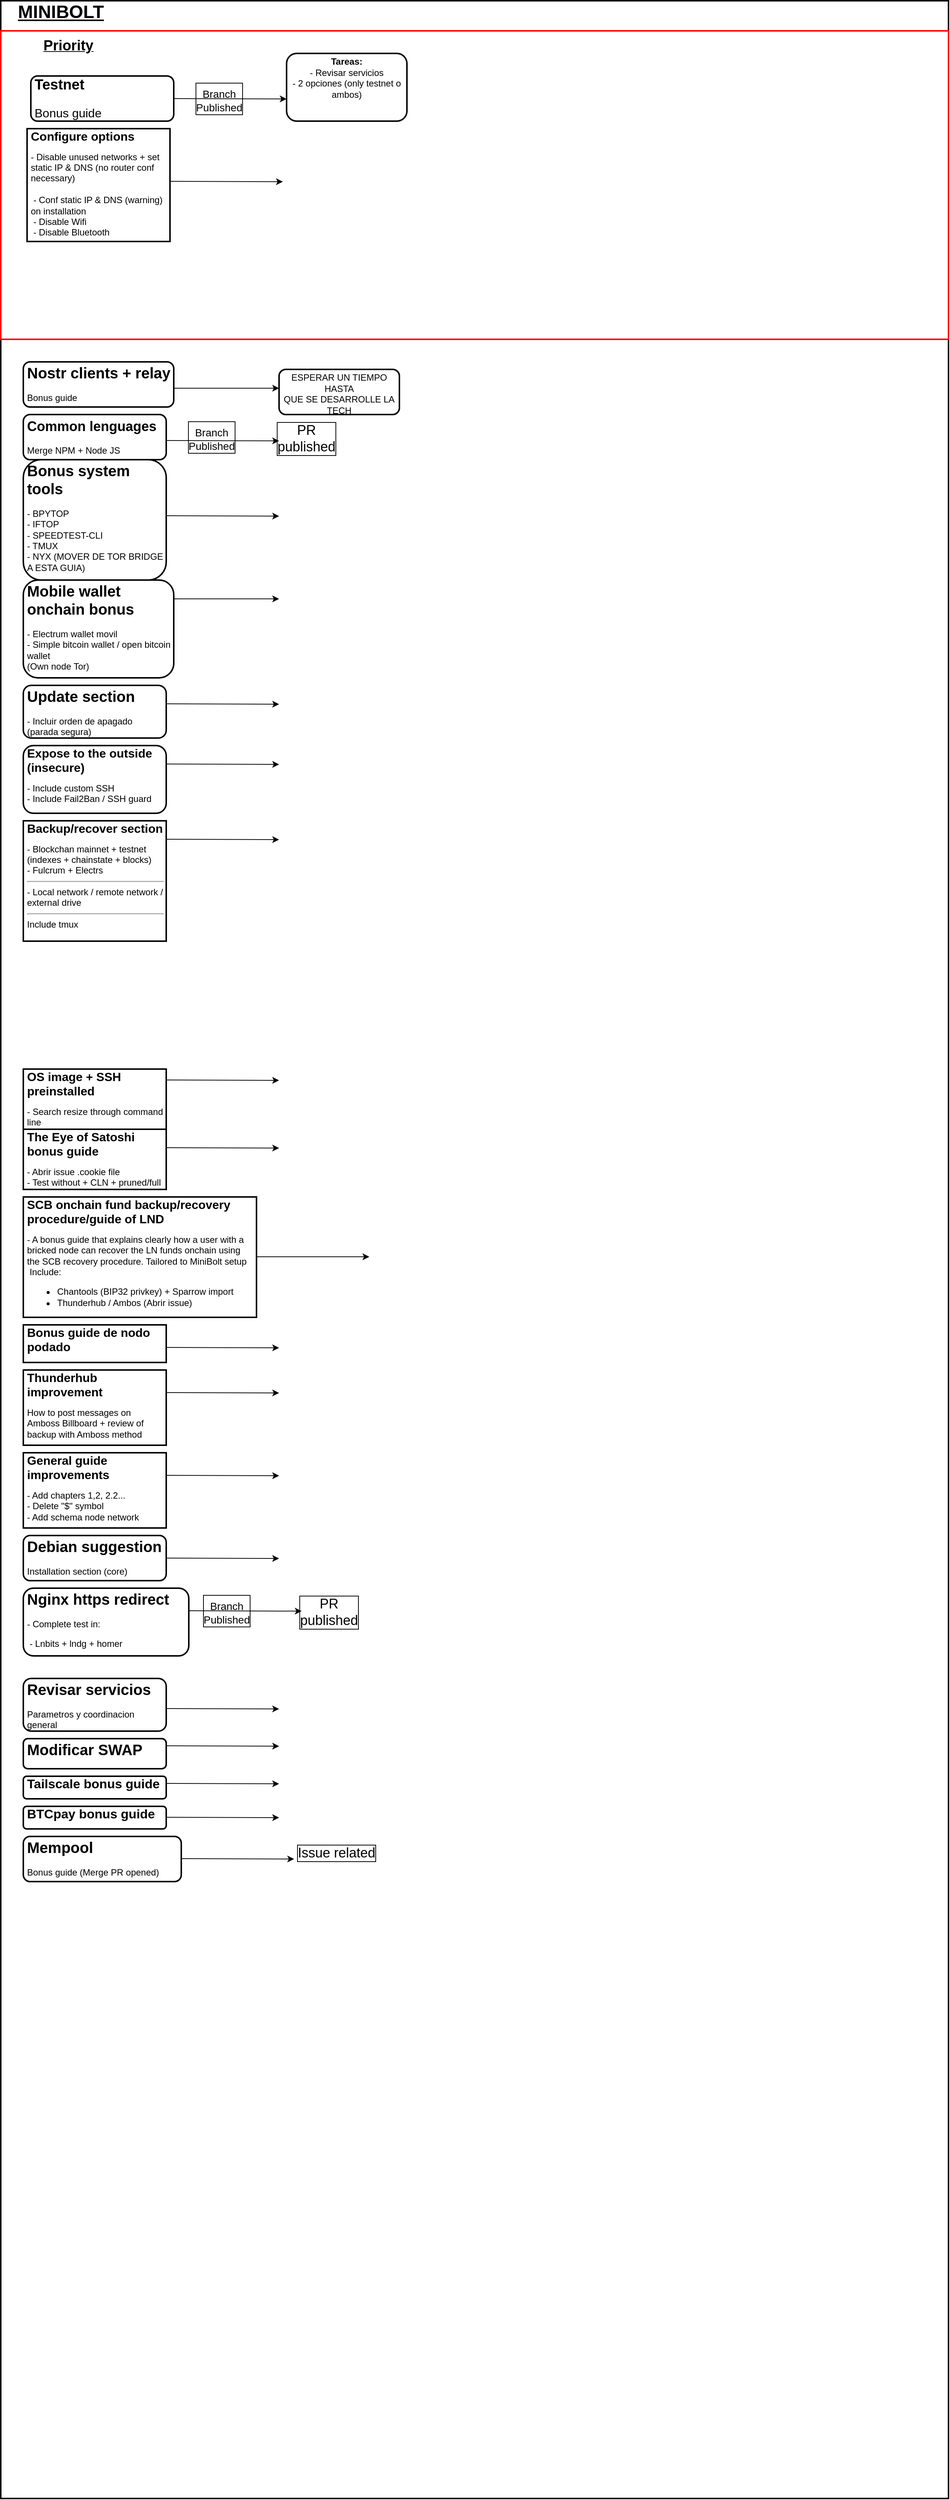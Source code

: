 <mxfile version="21.2.9" type="github">
  <diagram name="Page-1" id="XVAX3JMv7FcWVR3Oqlwc">
    <mxGraphModel dx="2537" dy="934" grid="1" gridSize="10" guides="1" tooltips="1" connect="1" arrows="1" fold="1" page="1" pageScale="1" pageWidth="850" pageHeight="1100" math="0" shadow="0">
      <root>
        <mxCell id="0" />
        <mxCell id="1" parent="0" />
        <mxCell id="p0ROdNJVEXc7yzIytJlv-1" value="" style="rounded=0;whiteSpace=wrap;html=1;strokeWidth=2;strokeColor=#000000;fillColor=default;movable=0;resizable=0;rotatable=0;deletable=0;editable=0;locked=1;connectable=0;" vertex="1" parent="1">
          <mxGeometry x="-20" y="80" width="1260" height="40" as="geometry" />
        </mxCell>
        <mxCell id="p0ROdNJVEXc7yzIytJlv-2" value="" style="rounded=0;whiteSpace=wrap;html=1;strokeWidth=2;strokeColor=#000000;fillColor=default;movable=0;resizable=0;rotatable=0;deletable=0;editable=0;locked=1;connectable=0;" vertex="1" parent="1">
          <mxGeometry x="-20" y="530" width="1260" height="2870" as="geometry" />
        </mxCell>
        <mxCell id="p0ROdNJVEXc7yzIytJlv-3" value="" style="rounded=0;whiteSpace=wrap;html=1;strokeWidth=2;strokeColor=#FF0000;movable=1;resizable=1;rotatable=1;deletable=1;editable=1;locked=0;connectable=1;" vertex="1" parent="1">
          <mxGeometry x="-20" y="120" width="1260" height="410" as="geometry" />
        </mxCell>
        <mxCell id="p0ROdNJVEXc7yzIytJlv-4" value="&lt;font style=&quot;font-size: 24px;&quot;&gt;&lt;u&gt;&lt;font style=&quot;font-size: 24px;&quot;&gt;&lt;b&gt;MINIBOLT&lt;/b&gt;&lt;/font&gt;&lt;/u&gt;&lt;/font&gt;" style="text;html=1;strokeColor=none;fillColor=none;align=center;verticalAlign=middle;whiteSpace=wrap;rounded=0;strokeWidth=2;labelBackgroundColor=none;" vertex="1" parent="1">
          <mxGeometry x="30" y="80" width="60" height="30" as="geometry" />
        </mxCell>
        <mxCell id="p0ROdNJVEXc7yzIytJlv-5" value="&lt;h1 style=&quot;font-size: 16px;&quot;&gt;&lt;font style=&quot;font-size: 19px;&quot;&gt;Testnet&lt;/font&gt;&lt;/h1&gt;&lt;p style=&quot;font-size: 16px;&quot;&gt;&lt;font style=&quot;font-size: 16px;&quot;&gt;Bonus guide&lt;br&gt;&lt;/font&gt;&lt;/p&gt;" style="text;html=1;strokeColor=default;fillColor=none;spacing=5;spacingTop=-20;whiteSpace=wrap;overflow=hidden;rounded=1;strokeWidth=2;" vertex="1" parent="1">
          <mxGeometry x="20" y="180" width="190" height="60" as="geometry" />
        </mxCell>
        <mxCell id="p0ROdNJVEXc7yzIytJlv-6" value="" style="endArrow=classic;html=1;rounded=0;fontSize=20;" edge="1" parent="1">
          <mxGeometry relative="1" as="geometry">
            <mxPoint x="220" y="2549.5" as="sourcePoint" />
            <mxPoint x="370" y="2550" as="targetPoint" />
          </mxGeometry>
        </mxCell>
        <mxCell id="p0ROdNJVEXc7yzIytJlv-7" value="&lt;h1 style=&quot;font-size: 20px;&quot;&gt;Mempool&lt;br&gt;&lt;/h1&gt;&lt;p&gt;Bonus guide (Merge PR opened)&lt;br&gt;&lt;/p&gt;" style="text;html=1;strokeColor=default;fillColor=none;spacing=5;spacingTop=-20;whiteSpace=wrap;overflow=hidden;rounded=1;strokeWidth=2;" vertex="1" parent="1">
          <mxGeometry x="10" y="2520" width="210" height="60" as="geometry" />
        </mxCell>
        <mxCell id="p0ROdNJVEXc7yzIytJlv-8" value="" style="endArrow=classic;html=1;rounded=0;fontSize=20;" edge="1" parent="1">
          <mxGeometry relative="1" as="geometry">
            <mxPoint x="210" y="210" as="sourcePoint" />
            <mxPoint x="360" y="210.5" as="targetPoint" />
          </mxGeometry>
        </mxCell>
        <mxCell id="p0ROdNJVEXc7yzIytJlv-9" value="&lt;div&gt;&lt;font style=&quot;font-size: 14px;&quot;&gt;Branch&lt;/font&gt;&lt;/div&gt;&lt;div style=&quot;font-size: 14px;&quot;&gt;Published&lt;br&gt;&lt;/div&gt;" style="edgeLabel;resizable=0;html=1;align=center;verticalAlign=middle;rounded=1;labelBackgroundColor=none;labelBorderColor=default;strokeColor=default;strokeWidth=2;fontSize=20;fillColor=none;" connectable="0" vertex="1" parent="p0ROdNJVEXc7yzIytJlv-8">
          <mxGeometry relative="1" as="geometry">
            <mxPoint x="-15" as="offset" />
          </mxGeometry>
        </mxCell>
        <mxCell id="p0ROdNJVEXc7yzIytJlv-10" value="&lt;h1 style=&quot;font-size: 20px;&quot;&gt;Nostr clients + relay&lt;br&gt;&lt;/h1&gt;&lt;p&gt;Bonus guide&lt;br&gt;&lt;/p&gt;" style="text;html=1;strokeColor=default;fillColor=none;spacing=5;spacingTop=-20;whiteSpace=wrap;overflow=hidden;rounded=1;strokeWidth=2;" vertex="1" parent="1">
          <mxGeometry x="10" y="560" width="200" height="60" as="geometry" />
        </mxCell>
        <mxCell id="p0ROdNJVEXc7yzIytJlv-11" value="" style="endArrow=classic;html=1;rounded=0;fontSize=20;" edge="1" parent="1">
          <mxGeometry relative="1" as="geometry">
            <mxPoint x="210" y="595" as="sourcePoint" />
            <mxPoint x="350" y="595" as="targetPoint" />
          </mxGeometry>
        </mxCell>
        <mxCell id="p0ROdNJVEXc7yzIytJlv-12" value="&lt;h1 style=&quot;font-size: 20px;&quot;&gt;&lt;font style=&quot;font-size: 18px;&quot;&gt;Common lenguages&lt;/font&gt;&lt;br&gt;&lt;/h1&gt;&lt;p&gt;Merge NPM + Node JS&lt;br&gt;&lt;/p&gt;" style="text;html=1;strokeColor=default;fillColor=none;spacing=5;spacingTop=-20;whiteSpace=wrap;overflow=hidden;rounded=1;strokeWidth=2;" vertex="1" parent="1">
          <mxGeometry x="10" y="630" width="190" height="60" as="geometry" />
        </mxCell>
        <mxCell id="p0ROdNJVEXc7yzIytJlv-13" value="" style="endArrow=classic;html=1;rounded=0;fontSize=20;" edge="1" parent="1">
          <mxGeometry relative="1" as="geometry">
            <mxPoint x="200" y="664.5" as="sourcePoint" />
            <mxPoint x="350" y="665" as="targetPoint" />
          </mxGeometry>
        </mxCell>
        <mxCell id="p0ROdNJVEXc7yzIytJlv-14" value="&lt;h1 style=&quot;font-size: 20px;&quot;&gt;Bonus system tools&lt;/h1&gt;&lt;div&gt;- BPYTOP&lt;/div&gt;&lt;div&gt;- IFTOP&lt;/div&gt;&lt;div&gt;- SPEEDTEST-CLI&lt;/div&gt;&lt;div&gt;- TMUX&lt;/div&gt;&lt;div&gt;- NYX (MOVER DE TOR BRIDGE A ESTA GUIA)&lt;br&gt;&lt;/div&gt;" style="text;html=1;strokeColor=default;fillColor=none;spacing=5;spacingTop=-20;whiteSpace=wrap;overflow=hidden;rounded=1;strokeWidth=2;" vertex="1" parent="1">
          <mxGeometry x="10" y="690" width="190" height="160" as="geometry" />
        </mxCell>
        <mxCell id="p0ROdNJVEXc7yzIytJlv-15" value="" style="endArrow=classic;html=1;rounded=0;fontSize=20;" edge="1" parent="1">
          <mxGeometry relative="1" as="geometry">
            <mxPoint x="200" y="764.5" as="sourcePoint" />
            <mxPoint x="350" y="765" as="targetPoint" />
          </mxGeometry>
        </mxCell>
        <mxCell id="p0ROdNJVEXc7yzIytJlv-16" value="&lt;h1 style=&quot;font-size: 20px;&quot;&gt;Mobile wallet onchain bonus&lt;br&gt;&lt;/h1&gt;&lt;div&gt;- Electrum wallet movil&lt;/div&gt;&lt;div&gt;- Simple bitcoin wallet / open bitcoin wallet&lt;/div&gt;&lt;div&gt;(Own node Tor)&lt;br&gt;&lt;/div&gt;" style="text;html=1;strokeColor=default;fillColor=none;spacing=5;spacingTop=-20;whiteSpace=wrap;overflow=hidden;rounded=1;strokeWidth=2;" vertex="1" parent="1">
          <mxGeometry x="10" y="850" width="200" height="130" as="geometry" />
        </mxCell>
        <mxCell id="p0ROdNJVEXc7yzIytJlv-17" value="" style="endArrow=classic;html=1;rounded=0;fontSize=20;" edge="1" parent="1">
          <mxGeometry relative="1" as="geometry">
            <mxPoint x="210" y="875" as="sourcePoint" />
            <mxPoint x="350" y="875" as="targetPoint" />
          </mxGeometry>
        </mxCell>
        <mxCell id="p0ROdNJVEXc7yzIytJlv-18" value="&lt;h1 style=&quot;font-size: 20px;&quot;&gt;Update section&lt;br&gt;&lt;/h1&gt;&lt;div&gt;- Incluir orden de apagado (parada segura) &lt;br&gt;&lt;/div&gt;" style="text;html=1;strokeColor=default;fillColor=none;spacing=5;spacingTop=-20;whiteSpace=wrap;overflow=hidden;rounded=1;strokeWidth=2;" vertex="1" parent="1">
          <mxGeometry x="10" y="990" width="190" height="70" as="geometry" />
        </mxCell>
        <mxCell id="p0ROdNJVEXc7yzIytJlv-19" value="" style="endArrow=classic;html=1;rounded=0;fontSize=20;" edge="1" parent="1">
          <mxGeometry relative="1" as="geometry">
            <mxPoint x="200" y="1014.5" as="sourcePoint" />
            <mxPoint x="350" y="1015" as="targetPoint" />
          </mxGeometry>
        </mxCell>
        <mxCell id="p0ROdNJVEXc7yzIytJlv-20" value="&lt;h1 style=&quot;font-size: 16px;&quot;&gt;&lt;font style=&quot;font-size: 16px;&quot;&gt;Expose to the outside&lt;/font&gt; &lt;font style=&quot;font-size: 16px;&quot;&gt;(insecure)&lt;/font&gt;&lt;/h1&gt;&lt;div&gt;- Include custom SSH&lt;/div&gt;&lt;div&gt;- Include Fail2Ban / SSH guard&lt;br&gt;&lt;/div&gt;" style="text;html=1;strokeColor=default;fillColor=none;spacing=5;spacingTop=-20;whiteSpace=wrap;overflow=hidden;rounded=1;strokeWidth=2;" vertex="1" parent="1">
          <mxGeometry x="10" y="1070" width="190" height="90" as="geometry" />
        </mxCell>
        <mxCell id="p0ROdNJVEXc7yzIytJlv-21" value="" style="endArrow=classic;html=1;rounded=0;fontSize=20;" edge="1" parent="1">
          <mxGeometry relative="1" as="geometry">
            <mxPoint x="200" y="1094.5" as="sourcePoint" />
            <mxPoint x="350" y="1095" as="targetPoint" />
          </mxGeometry>
        </mxCell>
        <mxCell id="p0ROdNJVEXc7yzIytJlv-22" value="&lt;h1 style=&quot;font-size: 16px;&quot;&gt;Backup/recover section&lt;br&gt;&lt;/h1&gt;&lt;div&gt;- Blockchan mainnet + testnet (indexes + chainstate + blocks)&lt;/div&gt;&lt;div&gt;- Fulcrum + Electrs&lt;br&gt;&lt;hr&gt;- Local network / remote network / external drive&lt;/div&gt;&lt;div&gt;&lt;hr&gt;Include tmux&lt;br&gt;&lt;/div&gt;" style="text;html=1;strokeColor=default;fillColor=none;spacing=5;spacingTop=-20;whiteSpace=wrap;overflow=hidden;rounded=0;strokeWidth=2;" vertex="1" parent="1">
          <mxGeometry x="10" y="1170" width="190" height="160" as="geometry" />
        </mxCell>
        <mxCell id="p0ROdNJVEXc7yzIytJlv-23" value="" style="endArrow=classic;html=1;rounded=0;fontSize=20;" edge="1" parent="1">
          <mxGeometry relative="1" as="geometry">
            <mxPoint x="200" y="1194.5" as="sourcePoint" />
            <mxPoint x="350" y="1195" as="targetPoint" />
          </mxGeometry>
        </mxCell>
        <mxCell id="p0ROdNJVEXc7yzIytJlv-24" value="&lt;h1 style=&quot;font-size: 16px;&quot;&gt;Configure options&lt;br&gt;&lt;/h1&gt;&lt;div&gt;- Disable unused networks + set static IP &amp;amp; DNS (no router conf necessary)&lt;/div&gt;&lt;div&gt;&lt;br&gt;&lt;/div&gt;&lt;div&gt;&lt;span style=&quot;white-space: pre;&quot;&gt;	&lt;/span&gt;- Conf static IP &amp;amp; DNS (warning) on installation&lt;br&gt;&lt;/div&gt;&lt;div&gt;&lt;span style=&quot;white-space: pre;&quot;&gt;	&lt;/span&gt;- Disable Wifi&lt;/div&gt;&lt;div&gt;&lt;span style=&quot;white-space: pre;&quot;&gt;	&lt;/span&gt;- Disable Bluetooth &lt;br&gt;&lt;/div&gt;" style="text;html=1;strokeColor=default;fillColor=none;spacing=5;spacingTop=-20;whiteSpace=wrap;overflow=hidden;rounded=0;strokeWidth=2;" vertex="1" parent="1">
          <mxGeometry x="15" y="250" width="190" height="150" as="geometry" />
        </mxCell>
        <mxCell id="p0ROdNJVEXc7yzIytJlv-25" value="" style="endArrow=classic;html=1;rounded=0;fontSize=20;" edge="1" parent="1">
          <mxGeometry relative="1" as="geometry">
            <mxPoint x="205" y="320" as="sourcePoint" />
            <mxPoint x="355" y="320.5" as="targetPoint" />
          </mxGeometry>
        </mxCell>
        <mxCell id="p0ROdNJVEXc7yzIytJlv-26" value="&lt;h1 style=&quot;font-size: 16px;&quot;&gt;OS image + SSH preinstalled &lt;br&gt;&lt;/h1&gt;&lt;div&gt;- Search resize through command line &lt;br&gt;&lt;/div&gt;" style="text;html=1;strokeColor=default;fillColor=none;spacing=5;spacingTop=-20;whiteSpace=wrap;overflow=hidden;rounded=0;strokeWidth=2;" vertex="1" parent="1">
          <mxGeometry x="10" y="1500" width="190" height="80" as="geometry" />
        </mxCell>
        <mxCell id="p0ROdNJVEXc7yzIytJlv-27" value="" style="endArrow=classic;html=1;rounded=0;fontSize=20;" edge="1" parent="1">
          <mxGeometry relative="1" as="geometry">
            <mxPoint x="200" y="1514.5" as="sourcePoint" />
            <mxPoint x="350" y="1515" as="targetPoint" />
          </mxGeometry>
        </mxCell>
        <mxCell id="p0ROdNJVEXc7yzIytJlv-28" value="&lt;h1 style=&quot;font-size: 16px;&quot;&gt;The Eye of Satoshi bonus guide&lt;br&gt;&lt;/h1&gt;&lt;div&gt;- Abrir issue .cookie file&lt;/div&gt;&lt;div&gt;- Test without + CLN + pruned/full&lt;br&gt;&lt;/div&gt;" style="text;html=1;strokeColor=default;fillColor=none;spacing=5;spacingTop=-20;whiteSpace=wrap;overflow=hidden;rounded=0;strokeWidth=2;" vertex="1" parent="1">
          <mxGeometry x="10" y="1580" width="190" height="80" as="geometry" />
        </mxCell>
        <mxCell id="p0ROdNJVEXc7yzIytJlv-29" value="" style="endArrow=classic;html=1;rounded=0;fontSize=20;" edge="1" parent="1">
          <mxGeometry relative="1" as="geometry">
            <mxPoint x="200" y="1604.5" as="sourcePoint" />
            <mxPoint x="350" y="1605" as="targetPoint" />
          </mxGeometry>
        </mxCell>
        <mxCell id="p0ROdNJVEXc7yzIytJlv-30" value="&lt;h1 style=&quot;font-size: 16px;&quot;&gt;SCB onchain fund backup/recovery procedure/guide of LND &lt;br&gt;&lt;/h1&gt;&lt;div&gt;- A bonus guide that explains clearly how a user with a bricked node can recover the LN funds onchain using the SCB recovery procedure. Tailored to MiniBolt setup&lt;/div&gt;&lt;div&gt;&lt;span style=&quot;white-space: pre;&quot;&gt;	&lt;/span&gt;Include:&lt;/div&gt;&lt;div&gt;&lt;ul&gt;&lt;li&gt;Chantools (BIP32 privkey) + Sparrow import&lt;br&gt;&lt;/li&gt;&lt;li&gt;Thunderhub / Ambos (Abrir issue)&lt;br&gt;&lt;/li&gt;&lt;/ul&gt;&lt;/div&gt;" style="text;html=1;strokeColor=default;fillColor=none;spacing=5;spacingTop=-20;whiteSpace=wrap;overflow=hidden;rounded=0;strokeWidth=2;" vertex="1" parent="1">
          <mxGeometry x="10" y="1670" width="310" height="160" as="geometry" />
        </mxCell>
        <mxCell id="p0ROdNJVEXc7yzIytJlv-31" value="" style="endArrow=classic;html=1;rounded=0;fontSize=20;" edge="1" parent="1">
          <mxGeometry relative="1" as="geometry">
            <mxPoint x="320" y="1749.5" as="sourcePoint" />
            <mxPoint x="470" y="1749.5" as="targetPoint" />
          </mxGeometry>
        </mxCell>
        <mxCell id="p0ROdNJVEXc7yzIytJlv-32" value="&lt;h1 style=&quot;font-size: 16px;&quot;&gt;Bonus guide de nodo podado&lt;br&gt;&lt;/h1&gt;" style="text;html=1;strokeColor=default;fillColor=none;spacing=5;spacingTop=-20;whiteSpace=wrap;overflow=hidden;rounded=0;strokeWidth=2;" vertex="1" parent="1">
          <mxGeometry x="10" y="1840" width="190" height="50" as="geometry" />
        </mxCell>
        <mxCell id="p0ROdNJVEXc7yzIytJlv-33" value="" style="endArrow=classic;html=1;rounded=0;fontSize=20;" edge="1" parent="1">
          <mxGeometry relative="1" as="geometry">
            <mxPoint x="200" y="1870" as="sourcePoint" />
            <mxPoint x="350" y="1870.5" as="targetPoint" />
          </mxGeometry>
        </mxCell>
        <mxCell id="p0ROdNJVEXc7yzIytJlv-34" value="Priority" style="text;html=1;strokeColor=none;fillColor=none;align=center;verticalAlign=middle;whiteSpace=wrap;rounded=0;fontStyle=5;fontSize=19;" vertex="1" parent="1">
          <mxGeometry x="10" y="120" width="120" height="40" as="geometry" />
        </mxCell>
        <mxCell id="p0ROdNJVEXc7yzIytJlv-35" value="&lt;div&gt;&lt;br&gt;&lt;/div&gt;&lt;div&gt;ESPERAR UN TIEMPO HASTA&lt;/div&gt;&lt;div&gt;QUE SE DESARROLLE LA TECH&lt;br&gt;&lt;/div&gt;" style="text;html=1;strokeColor=default;fillColor=none;spacing=5;spacingTop=-20;whiteSpace=wrap;overflow=hidden;rounded=1;strokeWidth=2;align=center;" vertex="1" parent="1">
          <mxGeometry x="350" y="570" width="160" height="60" as="geometry" />
        </mxCell>
        <mxCell id="p0ROdNJVEXc7yzIytJlv-36" value="&lt;h1 style=&quot;font-size: 16px;&quot;&gt;Thunderhub improvement&lt;/h1&gt;&lt;div&gt;How to post messages on Amboss Billboard + review of backup with Amboss method&lt;br&gt;&lt;/div&gt;&lt;div&gt;&lt;br&gt;&lt;/div&gt;&lt;div&gt;&lt;br&gt;&lt;/div&gt;" style="text;html=1;strokeColor=default;fillColor=none;spacing=5;spacingTop=-20;whiteSpace=wrap;overflow=hidden;rounded=0;strokeWidth=2;" vertex="1" parent="1">
          <mxGeometry x="10" y="1900" width="190" height="100" as="geometry" />
        </mxCell>
        <mxCell id="p0ROdNJVEXc7yzIytJlv-37" value="" style="endArrow=classic;html=1;rounded=0;fontSize=20;" edge="1" parent="1">
          <mxGeometry relative="1" as="geometry">
            <mxPoint x="200" y="1930" as="sourcePoint" />
            <mxPoint x="350" y="1930.5" as="targetPoint" />
          </mxGeometry>
        </mxCell>
        <mxCell id="p0ROdNJVEXc7yzIytJlv-38" value="&lt;h1 style=&quot;font-size: 16px;&quot;&gt;General guide improvements&lt;br&gt;&lt;/h1&gt;&lt;div&gt;- Add chapters 1,2, 2.2...&lt;br&gt;&lt;/div&gt;&lt;div&gt;- Delete &quot;$&quot; symbol&lt;/div&gt;&lt;div&gt;- Add schema node network&lt;br&gt;&lt;/div&gt;&lt;div&gt;&lt;br&gt;&lt;/div&gt;" style="text;html=1;strokeColor=default;fillColor=none;spacing=5;spacingTop=-20;whiteSpace=wrap;overflow=hidden;rounded=0;strokeWidth=2;" vertex="1" parent="1">
          <mxGeometry x="10" y="2010" width="190" height="100" as="geometry" />
        </mxCell>
        <mxCell id="p0ROdNJVEXc7yzIytJlv-39" value="" style="endArrow=classic;html=1;rounded=0;fontSize=20;" edge="1" parent="1">
          <mxGeometry relative="1" as="geometry">
            <mxPoint x="200" y="2040" as="sourcePoint" />
            <mxPoint x="350" y="2040.5" as="targetPoint" />
          </mxGeometry>
        </mxCell>
        <mxCell id="p0ROdNJVEXc7yzIytJlv-40" value="&lt;h1 style=&quot;font-size: 20px;&quot;&gt;Debian suggestion&lt;br&gt;&lt;/h1&gt;&lt;p&gt;Installation section (core)&lt;/p&gt;&lt;p&gt;&lt;/p&gt;" style="text;html=1;strokeColor=default;fillColor=none;spacing=5;spacingTop=-20;whiteSpace=wrap;overflow=hidden;rounded=1;strokeWidth=2;" vertex="1" parent="1">
          <mxGeometry x="10" y="2120" width="190" height="60" as="geometry" />
        </mxCell>
        <mxCell id="p0ROdNJVEXc7yzIytJlv-41" value="" style="endArrow=classic;html=1;rounded=0;fontSize=20;" edge="1" parent="1">
          <mxGeometry relative="1" as="geometry">
            <mxPoint x="200" y="2150" as="sourcePoint" />
            <mxPoint x="350" y="2150.5" as="targetPoint" />
          </mxGeometry>
        </mxCell>
        <mxCell id="p0ROdNJVEXc7yzIytJlv-42" value="&lt;div&gt;&lt;br&gt;&lt;/div&gt;&lt;div&gt;&lt;b&gt;Tareas:&lt;/b&gt;&lt;br&gt;&lt;/div&gt;&lt;div&gt;- Revisar servicios&lt;/div&gt;&lt;div&gt;- 2 opciones (only testnet o ambos)&lt;br&gt;&lt;/div&gt;" style="text;html=1;strokeColor=default;fillColor=none;spacing=5;spacingTop=-20;whiteSpace=wrap;overflow=hidden;rounded=1;strokeWidth=2;align=center;" vertex="1" parent="1">
          <mxGeometry x="360" y="150" width="160" height="90" as="geometry" />
        </mxCell>
        <mxCell id="p0ROdNJVEXc7yzIytJlv-43" style="edgeStyle=orthogonalEdgeStyle;rounded=0;orthogonalLoop=1;jettySize=auto;html=1;exitX=0.5;exitY=1;exitDx=0;exitDy=0;" edge="1" parent="1">
          <mxGeometry relative="1" as="geometry">
            <mxPoint x="430" y="2510" as="sourcePoint" />
            <mxPoint x="430" y="2510" as="targetPoint" />
          </mxGeometry>
        </mxCell>
        <mxCell id="p0ROdNJVEXc7yzIytJlv-44" value="&lt;h1 style=&quot;font-size: 20px;&quot;&gt;Nginx https redirect&lt;br&gt;&lt;/h1&gt;&lt;div&gt;&lt;p&gt;- Complete test in:&lt;/p&gt;&lt;p&gt;&lt;span style=&quot;white-space: pre;&quot;&gt;	&lt;/span&gt;- Lnbits + lndg + homer &lt;br&gt;&lt;/p&gt;&lt;/div&gt;" style="text;html=1;strokeColor=default;fillColor=none;spacing=5;spacingTop=-20;whiteSpace=wrap;overflow=hidden;rounded=1;strokeWidth=2;" vertex="1" parent="1">
          <mxGeometry x="10" y="2190" width="220" height="90" as="geometry" />
        </mxCell>
        <mxCell id="p0ROdNJVEXc7yzIytJlv-45" value="" style="endArrow=classic;html=1;rounded=0;fontSize=20;" edge="1" parent="1">
          <mxGeometry relative="1" as="geometry">
            <mxPoint x="230" y="2220" as="sourcePoint" />
            <mxPoint x="380" y="2220.5" as="targetPoint" />
          </mxGeometry>
        </mxCell>
        <mxCell id="p0ROdNJVEXc7yzIytJlv-46" value="&lt;div&gt;&lt;font style=&quot;font-size: 14px;&quot;&gt;Branch&lt;/font&gt;&lt;/div&gt;&lt;div style=&quot;font-size: 14px;&quot;&gt;Published&lt;br&gt;&lt;/div&gt;" style="edgeLabel;resizable=0;html=1;align=center;verticalAlign=middle;rounded=1;labelBackgroundColor=none;labelBorderColor=default;strokeColor=default;strokeWidth=2;fontSize=20;fillColor=none;" connectable="0" vertex="1" parent="1">
          <mxGeometry x="280" y="2220" as="geometry" />
        </mxCell>
        <mxCell id="p0ROdNJVEXc7yzIytJlv-47" value="&lt;div style=&quot;font-size: 18px;&quot;&gt;&lt;font style=&quot;font-size: 18px;&quot;&gt;PR &lt;br&gt;&lt;/font&gt;&lt;/div&gt;&lt;div style=&quot;font-size: 18px;&quot;&gt;&lt;font style=&quot;font-size: 18px;&quot;&gt;published&lt;/font&gt;&lt;/div&gt;" style="edgeLabel;resizable=0;html=1;align=center;verticalAlign=middle;rounded=1;labelBackgroundColor=none;labelBorderColor=default;strokeColor=default;strokeWidth=2;fontSize=20;fillColor=none;" connectable="0" vertex="1" parent="1">
          <mxGeometry x="390.0" y="2200.0" as="geometry">
            <mxPoint x="26" y="22" as="offset" />
          </mxGeometry>
        </mxCell>
        <mxCell id="p0ROdNJVEXc7yzIytJlv-48" value="&lt;div style=&quot;font-size: 18px;&quot;&gt;&lt;font style=&quot;font-size: 18px;&quot;&gt;Issue related&lt;br&gt;&lt;/font&gt;&lt;/div&gt;" style="edgeLabel;resizable=0;html=1;align=center;verticalAlign=middle;rounded=1;labelBackgroundColor=none;labelBorderColor=default;strokeColor=default;strokeWidth=2;fontSize=20;fillColor=none;" connectable="0" vertex="1" parent="1">
          <mxGeometry x="400.0" y="2520.0" as="geometry">
            <mxPoint x="26" y="22" as="offset" />
          </mxGeometry>
        </mxCell>
        <mxCell id="p0ROdNJVEXc7yzIytJlv-49" value="&lt;h1 style=&quot;font-size: 20px;&quot;&gt;Revisar servicios&lt;/h1&gt;&lt;div&gt;Parametros y coordinacion general&lt;br&gt;&lt;/div&gt;&lt;p&gt;&lt;/p&gt;" style="text;html=1;strokeColor=default;fillColor=none;spacing=5;spacingTop=-20;whiteSpace=wrap;overflow=hidden;rounded=1;strokeWidth=2;" vertex="1" parent="1">
          <mxGeometry x="10" y="2310" width="190" height="70" as="geometry" />
        </mxCell>
        <mxCell id="p0ROdNJVEXc7yzIytJlv-50" value="" style="endArrow=classic;html=1;rounded=0;fontSize=20;" edge="1" parent="1">
          <mxGeometry relative="1" as="geometry">
            <mxPoint x="200" y="2350" as="sourcePoint" />
            <mxPoint x="350" y="2350.5" as="targetPoint" />
          </mxGeometry>
        </mxCell>
        <mxCell id="p0ROdNJVEXc7yzIytJlv-51" value="&lt;h1 style=&quot;font-size: 20px;&quot;&gt;Modificar SWAP&lt;br&gt;&lt;/h1&gt;&lt;div&gt;&lt;br&gt;&lt;/div&gt;&lt;p&gt;&lt;/p&gt;" style="text;html=1;strokeColor=default;fillColor=none;spacing=5;spacingTop=-20;whiteSpace=wrap;overflow=hidden;rounded=1;strokeWidth=2;" vertex="1" parent="1">
          <mxGeometry x="10" y="2390" width="190" height="40" as="geometry" />
        </mxCell>
        <mxCell id="p0ROdNJVEXc7yzIytJlv-52" value="" style="endArrow=classic;html=1;rounded=0;fontSize=20;" edge="1" parent="1">
          <mxGeometry relative="1" as="geometry">
            <mxPoint x="200" y="2399.5" as="sourcePoint" />
            <mxPoint x="350" y="2400" as="targetPoint" />
          </mxGeometry>
        </mxCell>
        <mxCell id="p0ROdNJVEXc7yzIytJlv-53" value="&lt;h1 style=&quot;font-size: 17px;&quot;&gt;Tailscale bonus guide&lt;br&gt;&lt;/h1&gt;&lt;div&gt;&lt;br&gt;&lt;/div&gt;&lt;p&gt;&lt;/p&gt;" style="text;html=1;strokeColor=default;fillColor=none;spacing=5;spacingTop=-20;whiteSpace=wrap;overflow=hidden;rounded=1;strokeWidth=2;" vertex="1" parent="1">
          <mxGeometry x="10" y="2440" width="190" height="30" as="geometry" />
        </mxCell>
        <mxCell id="p0ROdNJVEXc7yzIytJlv-54" value="" style="endArrow=classic;html=1;rounded=0;fontSize=20;" edge="1" parent="1">
          <mxGeometry relative="1" as="geometry">
            <mxPoint x="200" y="2449.5" as="sourcePoint" />
            <mxPoint x="350" y="2450" as="targetPoint" />
          </mxGeometry>
        </mxCell>
        <mxCell id="p0ROdNJVEXc7yzIytJlv-55" value="&lt;div&gt;&lt;font style=&quot;font-size: 14px;&quot;&gt;Branch&lt;/font&gt;&lt;/div&gt;&lt;div style=&quot;font-size: 14px;&quot;&gt;Published&lt;br&gt;&lt;/div&gt;" style="edgeLabel;resizable=0;html=1;align=center;verticalAlign=middle;rounded=1;labelBackgroundColor=none;labelBorderColor=default;strokeColor=default;strokeWidth=2;fontSize=20;fillColor=none;" connectable="0" vertex="1" parent="1">
          <mxGeometry x="260.0" y="660.0" as="geometry" />
        </mxCell>
        <mxCell id="p0ROdNJVEXc7yzIytJlv-56" value="&lt;div style=&quot;font-size: 18px;&quot;&gt;&lt;font style=&quot;font-size: 18px;&quot;&gt;PR &lt;br&gt;&lt;/font&gt;&lt;/div&gt;&lt;div style=&quot;font-size: 18px;&quot;&gt;&lt;font style=&quot;font-size: 18px;&quot;&gt;published&lt;/font&gt;&lt;/div&gt;" style="edgeLabel;resizable=0;html=1;align=center;verticalAlign=middle;rounded=1;labelBackgroundColor=none;labelBorderColor=default;strokeColor=default;strokeWidth=2;fontSize=20;fillColor=none;" connectable="0" vertex="1" parent="1">
          <mxGeometry x="360.0" y="640.0" as="geometry">
            <mxPoint x="26" y="22" as="offset" />
          </mxGeometry>
        </mxCell>
        <mxCell id="p0ROdNJVEXc7yzIytJlv-57" value="&lt;h1 style=&quot;font-size: 17px;&quot;&gt;BTCpay bonus guide&lt;br&gt;&lt;/h1&gt;&lt;div&gt;&lt;br&gt;&lt;/div&gt;&lt;p&gt;&lt;/p&gt;" style="text;html=1;strokeColor=default;fillColor=none;spacing=5;spacingTop=-20;whiteSpace=wrap;overflow=hidden;rounded=1;strokeWidth=2;" vertex="1" parent="1">
          <mxGeometry x="10" y="2480" width="190" height="30" as="geometry" />
        </mxCell>
        <mxCell id="p0ROdNJVEXc7yzIytJlv-58" value="" style="endArrow=classic;html=1;rounded=0;fontSize=20;" edge="1" parent="1">
          <mxGeometry relative="1" as="geometry">
            <mxPoint x="200" y="2494.5" as="sourcePoint" />
            <mxPoint x="350" y="2495" as="targetPoint" />
          </mxGeometry>
        </mxCell>
      </root>
    </mxGraphModel>
  </diagram>
</mxfile>
